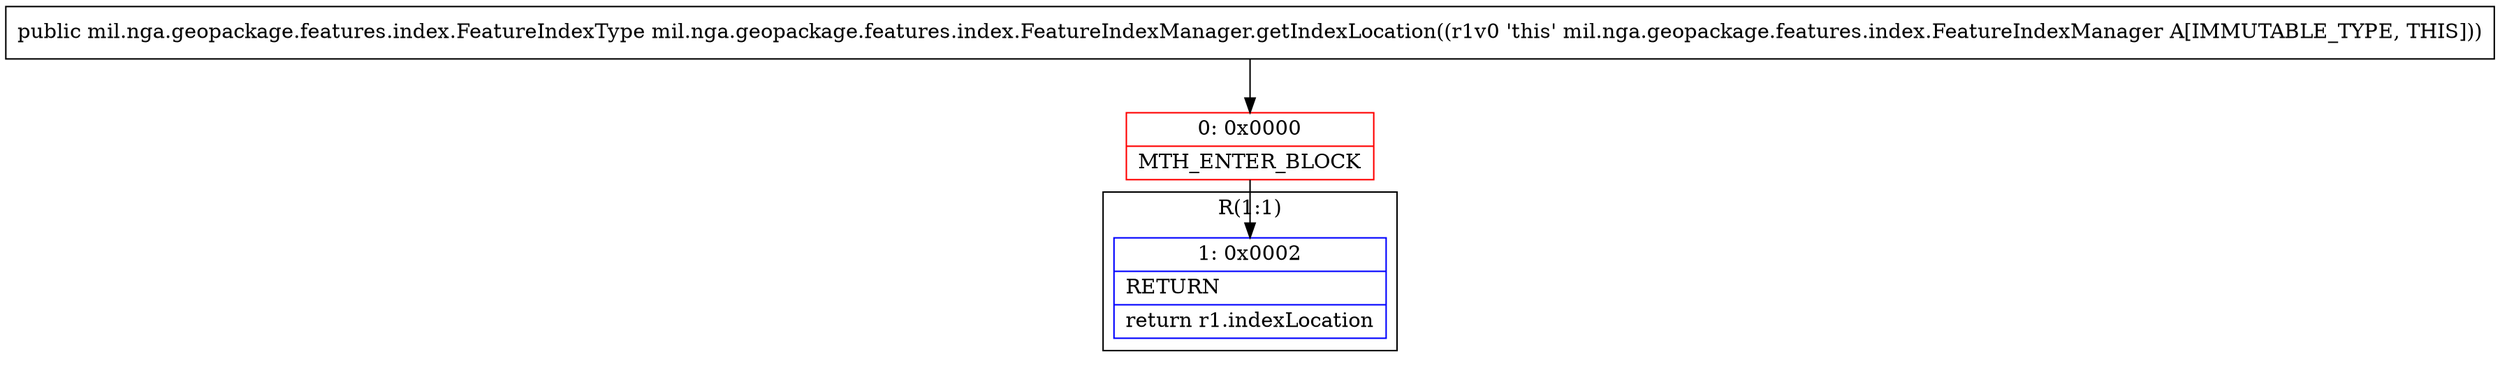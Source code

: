 digraph "CFG formil.nga.geopackage.features.index.FeatureIndexManager.getIndexLocation()Lmil\/nga\/geopackage\/features\/index\/FeatureIndexType;" {
subgraph cluster_Region_685238547 {
label = "R(1:1)";
node [shape=record,color=blue];
Node_1 [shape=record,label="{1\:\ 0x0002|RETURN\l|return r1.indexLocation\l}"];
}
Node_0 [shape=record,color=red,label="{0\:\ 0x0000|MTH_ENTER_BLOCK\l}"];
MethodNode[shape=record,label="{public mil.nga.geopackage.features.index.FeatureIndexType mil.nga.geopackage.features.index.FeatureIndexManager.getIndexLocation((r1v0 'this' mil.nga.geopackage.features.index.FeatureIndexManager A[IMMUTABLE_TYPE, THIS])) }"];
MethodNode -> Node_0;
Node_0 -> Node_1;
}

